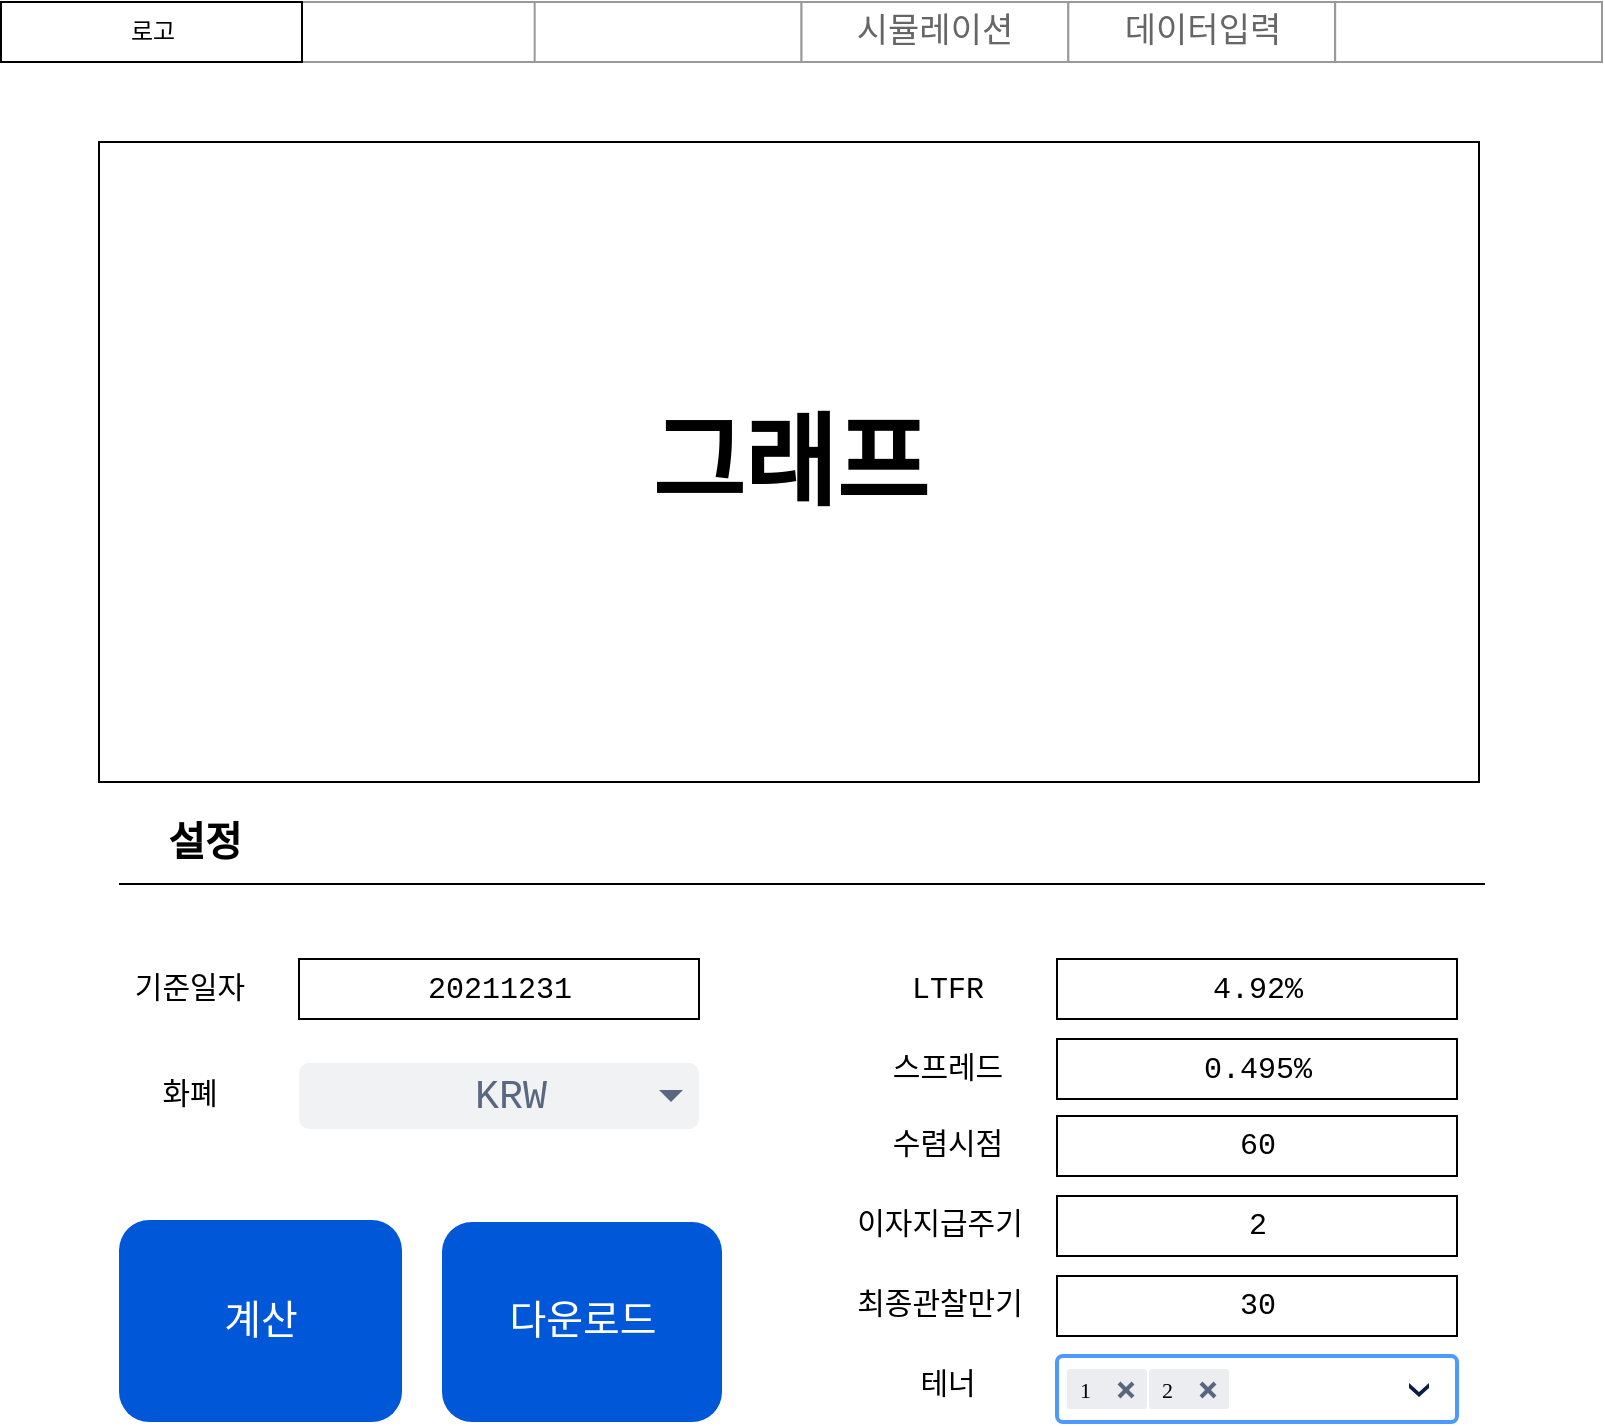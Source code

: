 <mxfile version="16.5.2" type="github" pages="2">
  <diagram id="rJgiZef4j1xF5qz12_F-" name="Page-1">
    <mxGraphModel dx="1955" dy="934" grid="1" gridSize="10" guides="1" tooltips="1" connect="1" arrows="1" fold="1" page="1" pageScale="1" pageWidth="827" pageHeight="1169" math="0" shadow="0">
      <root>
        <mxCell id="0" />
        <mxCell id="1" parent="0" />
        <mxCell id="U3Zl1ZmblYE1_TfbCVX8-1" value="그래프" style="rounded=0;whiteSpace=wrap;html=1;fontSize=50;fontStyle=1;fontFamily=Noto Sans KR;fontSource=https%3A%2F%2Ffonts.googleapis.com%2Fcss%3Ffamily%3DNoto%2BSans%2BKR;" parent="1" vertex="1">
          <mxGeometry x="58.5" y="80" width="690" height="320" as="geometry" />
        </mxCell>
        <mxCell id="U3Zl1ZmblYE1_TfbCVX8-7" value="" style="group" parent="1" vertex="1" connectable="0">
          <mxGeometry x="58.5" y="488.5" width="300" height="30" as="geometry" />
        </mxCell>
        <mxCell id="U3Zl1ZmblYE1_TfbCVX8-5" value="20211231" style="rounded=0;whiteSpace=wrap;html=1;fontFamily=Courier New;fontSize=15;" parent="U3Zl1ZmblYE1_TfbCVX8-7" vertex="1">
          <mxGeometry x="100" width="200" height="30" as="geometry" />
        </mxCell>
        <mxCell id="U3Zl1ZmblYE1_TfbCVX8-6" value="기준일자" style="text;html=1;strokeColor=none;fillColor=none;align=center;verticalAlign=middle;whiteSpace=wrap;rounded=0;fontFamily=Courier New;fontSize=15;" parent="U3Zl1ZmblYE1_TfbCVX8-7" vertex="1">
          <mxGeometry width="90" height="30" as="geometry" />
        </mxCell>
        <mxCell id="U3Zl1ZmblYE1_TfbCVX8-11" value="" style="group" parent="1" vertex="1" connectable="0">
          <mxGeometry x="437.5" y="488.5" width="300" height="30" as="geometry" />
        </mxCell>
        <mxCell id="U3Zl1ZmblYE1_TfbCVX8-12" value="4.92%" style="rounded=0;whiteSpace=wrap;html=1;fontFamily=Courier New;fontSize=15;" parent="U3Zl1ZmblYE1_TfbCVX8-11" vertex="1">
          <mxGeometry x="100" width="200" height="30" as="geometry" />
        </mxCell>
        <mxCell id="U3Zl1ZmblYE1_TfbCVX8-13" value="LTFR" style="text;html=1;strokeColor=none;fillColor=none;align=center;verticalAlign=middle;whiteSpace=wrap;rounded=0;fontFamily=Courier New;fontSize=15;" parent="U3Zl1ZmblYE1_TfbCVX8-11" vertex="1">
          <mxGeometry width="90" height="30" as="geometry" />
        </mxCell>
        <mxCell id="U3Zl1ZmblYE1_TfbCVX8-30" value="화폐" style="text;html=1;strokeColor=none;fillColor=none;align=center;verticalAlign=middle;whiteSpace=wrap;rounded=0;fontFamily=Courier New;fontSize=15;" parent="1" vertex="1">
          <mxGeometry x="58.5" y="542" width="90" height="30" as="geometry" />
        </mxCell>
        <mxCell id="U3Zl1ZmblYE1_TfbCVX8-36" value="" style="group" parent="1" vertex="1" connectable="0">
          <mxGeometry x="437.5" y="528.5" width="300" height="30" as="geometry" />
        </mxCell>
        <mxCell id="U3Zl1ZmblYE1_TfbCVX8-37" value="0.495%" style="rounded=0;whiteSpace=wrap;html=1;fontFamily=Courier New;fontSize=15;" parent="U3Zl1ZmblYE1_TfbCVX8-36" vertex="1">
          <mxGeometry x="100" width="200" height="30" as="geometry" />
        </mxCell>
        <mxCell id="U3Zl1ZmblYE1_TfbCVX8-38" value="스프레드" style="text;html=1;strokeColor=none;fillColor=none;align=center;verticalAlign=middle;whiteSpace=wrap;rounded=0;fontFamily=Courier New;fontSize=15;" parent="U3Zl1ZmblYE1_TfbCVX8-36" vertex="1">
          <mxGeometry width="90" height="30" as="geometry" />
        </mxCell>
        <mxCell id="U3Zl1ZmblYE1_TfbCVX8-40" value="KRW" style="rounded=1;fillColor=#F1F2F4;strokeColor=none;html=1;fontColor=#596780;align=center;fontSize=20;spacingLeft=10;sketch=0;fontFamily=Courier New;labelPosition=center;verticalLabelPosition=middle;verticalAlign=middle;" parent="1" vertex="1">
          <mxGeometry x="158.5" y="540.5" width="200" height="33" as="geometry" />
        </mxCell>
        <mxCell id="U3Zl1ZmblYE1_TfbCVX8-41" value="" style="shape=triangle;direction=south;fillColor=#596780;strokeColor=none;html=1;sketch=0;fontFamily=Courier New;fontSize=15;" parent="U3Zl1ZmblYE1_TfbCVX8-40" vertex="1">
          <mxGeometry x="1" y="0.5" width="12" height="6" relative="1" as="geometry">
            <mxPoint x="-20" y="-3" as="offset" />
          </mxGeometry>
        </mxCell>
        <mxCell id="U3Zl1ZmblYE1_TfbCVX8-42" value="다운로드" style="rounded=1;fillColor=#0057D8;strokeColor=none;html=1;fontColor=#ffffff;align=center;verticalAlign=middle;fontStyle=0;fontSize=20;sketch=0;fontFamily=Courier New;" parent="1" vertex="1">
          <mxGeometry x="230" y="620" width="140" height="100" as="geometry" />
        </mxCell>
        <mxCell id="U3Zl1ZmblYE1_TfbCVX8-43" value="계산" style="rounded=1;fillColor=#0057D8;strokeColor=none;html=1;fontColor=#ffffff;align=center;verticalAlign=middle;fontStyle=0;fontSize=20;sketch=0;fontFamily=Courier New;" parent="1" vertex="1">
          <mxGeometry x="68.5" y="619" width="141.5" height="101" as="geometry" />
        </mxCell>
        <mxCell id="U3Zl1ZmblYE1_TfbCVX8-44" value="설정" style="text;html=1;strokeColor=none;fillColor=none;align=center;verticalAlign=middle;whiteSpace=wrap;rounded=0;fontFamily=Noto Sans KR;fontSize=20;fontStyle=1;fontSource=https%3A%2F%2Ffonts.googleapis.com%2Fcss%3Ffamily%3DNoto%2BSans%2BKR;" parent="1" vertex="1">
          <mxGeometry x="68.5" y="409" width="85" height="40" as="geometry" />
        </mxCell>
        <mxCell id="U3Zl1ZmblYE1_TfbCVX8-46" value="" style="rounded=1;arcSize=9;fillColor=#ffffff;strokeColor=#4C9AFF;html=1;strokeWidth=2;spacingLeft=30;fontColor=#000000;align=left;fontFamily=Noto Sans KR;fontSource=https%3A%2F%2Ffonts.googleapis.com%2Fcss%3Ffamily%3DNoto%2BSans%2BKR;fontSize=20;" parent="1" vertex="1">
          <mxGeometry x="537.5" y="687" width="200" height="33" as="geometry" />
        </mxCell>
        <mxCell id="U3Zl1ZmblYE1_TfbCVX8-47" value="" style="shape=step;whiteSpace=wrap;html=1;rounded=0;strokeColor=none;strokeWidth=2;fillColor=#0A1E43;gradientColor=none;fontFamily=Verdana;fontSize=14;fontColor=#000000;align=left;direction=south;size=0.65;fontSource=https%3A%2F%2Ffonts.googleapis.com%2Fcss%3Ffamily%3DNoto%2BSans%2BKR;" parent="U3Zl1ZmblYE1_TfbCVX8-46" vertex="1">
          <mxGeometry x="1" y="0.5" width="10" height="7" relative="1" as="geometry">
            <mxPoint x="-24" y="-3" as="offset" />
          </mxGeometry>
        </mxCell>
        <mxCell id="U3Zl1ZmblYE1_TfbCVX8-48" value="1" style="rounded=1;arcSize=9;fillColor=#ECEDF1;strokeColor=none;html=1;strokeWidth=2;spacingLeft=4;fontColor=#000000;align=left;fontSize=11;fontFamily=Noto Sans KR;fontSource=https%3A%2F%2Ffonts.googleapis.com%2Fcss%3Ffamily%3DNoto%2BSans%2BKR;" parent="U3Zl1ZmblYE1_TfbCVX8-46" vertex="1">
          <mxGeometry y="0.5" width="40" height="20" relative="1" as="geometry">
            <mxPoint x="5" y="-10" as="offset" />
          </mxGeometry>
        </mxCell>
        <mxCell id="U3Zl1ZmblYE1_TfbCVX8-49" value="" style="html=1;shadow=0;dashed=0;shape=mxgraph.atlassian.x;strokeColor=#58667F;strokeWidth=2;fontFamily=Noto Sans KR;fontSource=https%3A%2F%2Ffonts.googleapis.com%2Fcss%3Ffamily%3DNoto%2BSans%2BKR;fontSize=20;" parent="U3Zl1ZmblYE1_TfbCVX8-48" vertex="1">
          <mxGeometry x="1" y="0.5" width="7" height="7" relative="1" as="geometry">
            <mxPoint x="-14" y="-3" as="offset" />
          </mxGeometry>
        </mxCell>
        <mxCell id="U3Zl1ZmblYE1_TfbCVX8-62" value="2" style="rounded=1;arcSize=9;fillColor=#ECEDF1;strokeColor=none;html=1;strokeWidth=2;spacingLeft=4;fontColor=#000000;align=left;fontSize=11;fontFamily=Noto Sans KR;fontSource=https%3A%2F%2Ffonts.googleapis.com%2Fcss%3Ffamily%3DNoto%2BSans%2BKR;" parent="U3Zl1ZmblYE1_TfbCVX8-46" vertex="1">
          <mxGeometry y="0.5" width="40" height="20" relative="1" as="geometry">
            <mxPoint x="46" y="-10" as="offset" />
          </mxGeometry>
        </mxCell>
        <mxCell id="U3Zl1ZmblYE1_TfbCVX8-63" value="" style="html=1;shadow=0;dashed=0;shape=mxgraph.atlassian.x;strokeColor=#58667F;strokeWidth=2;fontFamily=Noto Sans KR;fontSource=https%3A%2F%2Ffonts.googleapis.com%2Fcss%3Ffamily%3DNoto%2BSans%2BKR;fontSize=20;" parent="U3Zl1ZmblYE1_TfbCVX8-62" vertex="1">
          <mxGeometry x="1" y="0.5" width="7" height="7" relative="1" as="geometry">
            <mxPoint x="-14" y="-3" as="offset" />
          </mxGeometry>
        </mxCell>
        <mxCell id="U3Zl1ZmblYE1_TfbCVX8-88" value="30" style="rounded=0;whiteSpace=wrap;html=1;fontFamily=Courier New;fontSize=15;" parent="U3Zl1ZmblYE1_TfbCVX8-46" vertex="1">
          <mxGeometry y="-40" width="200" height="30" as="geometry" />
        </mxCell>
        <mxCell id="U3Zl1ZmblYE1_TfbCVX8-89" value="최종관찰만기" style="text;html=1;strokeColor=none;fillColor=none;align=center;verticalAlign=middle;whiteSpace=wrap;rounded=0;fontFamily=Courier New;fontSize=15;" parent="U3Zl1ZmblYE1_TfbCVX8-46" vertex="1">
          <mxGeometry x="-109" y="-40" width="100" height="30" as="geometry" />
        </mxCell>
        <mxCell id="U3Zl1ZmblYE1_TfbCVX8-64" value="테너" style="text;html=1;strokeColor=none;fillColor=none;align=center;verticalAlign=middle;whiteSpace=wrap;rounded=0;fontFamily=Courier New;fontSize=15;" parent="1" vertex="1">
          <mxGeometry x="437.5" y="687" width="90" height="30" as="geometry" />
        </mxCell>
        <mxCell id="U3Zl1ZmblYE1_TfbCVX8-69" value="" style="endArrow=none;html=1;rounded=0;fontFamily=Noto Sans KR;fontSource=https%3A%2F%2Ffonts.googleapis.com%2Fcss%3Ffamily%3DNoto%2BSans%2BKR;fontSize=20;" parent="1" edge="1">
          <mxGeometry width="50" height="50" relative="1" as="geometry">
            <mxPoint x="68.5" y="451" as="sourcePoint" />
            <mxPoint x="751.5" y="451" as="targetPoint" />
          </mxGeometry>
        </mxCell>
        <mxCell id="U3Zl1ZmblYE1_TfbCVX8-82" value="" style="group" parent="1" vertex="1" connectable="0">
          <mxGeometry x="437.5" y="567" width="300" height="30" as="geometry" />
        </mxCell>
        <mxCell id="U3Zl1ZmblYE1_TfbCVX8-83" value="60" style="rounded=0;whiteSpace=wrap;html=1;fontFamily=Courier New;fontSize=15;" parent="U3Zl1ZmblYE1_TfbCVX8-82" vertex="1">
          <mxGeometry x="100" width="200" height="30" as="geometry" />
        </mxCell>
        <mxCell id="U3Zl1ZmblYE1_TfbCVX8-84" value="수렴시점" style="text;html=1;strokeColor=none;fillColor=none;align=center;verticalAlign=middle;whiteSpace=wrap;rounded=0;fontFamily=Courier New;fontSize=15;" parent="U3Zl1ZmblYE1_TfbCVX8-82" vertex="1">
          <mxGeometry width="90" height="30" as="geometry" />
        </mxCell>
        <mxCell id="U3Zl1ZmblYE1_TfbCVX8-86" value="2" style="rounded=0;whiteSpace=wrap;html=1;fontFamily=Courier New;fontSize=15;" parent="1" vertex="1">
          <mxGeometry x="537.5" y="607" width="200" height="30" as="geometry" />
        </mxCell>
        <mxCell id="U3Zl1ZmblYE1_TfbCVX8-87" value="이자지급주기" style="text;html=1;strokeColor=none;fillColor=none;align=center;verticalAlign=middle;whiteSpace=wrap;rounded=0;fontFamily=Courier New;fontSize=15;" parent="1" vertex="1">
          <mxGeometry x="428.5" y="607" width="100" height="30" as="geometry" />
        </mxCell>
        <mxCell id="ShQhOyUhaPXfKUH5L9Id-2" value="" style="strokeWidth=1;shadow=0;dashed=0;align=center;html=1;shape=mxgraph.mockup.forms.rrect;rSize=0;strokeColor=#999999;" vertex="1" parent="1">
          <mxGeometry x="9.5" y="10" width="800.5" height="30" as="geometry" />
        </mxCell>
        <mxCell id="ShQhOyUhaPXfKUH5L9Id-5" value="" style="strokeColor=inherit;fillColor=inherit;gradientColor=inherit;strokeWidth=1;shadow=0;dashed=0;align=center;html=1;shape=mxgraph.mockup.forms.rrect;rSize=0;fontSize=17;fontColor=#666666;" vertex="1" parent="ShQhOyUhaPXfKUH5L9Id-2">
          <mxGeometry x="266.833" width="133.417" height="30" as="geometry" />
        </mxCell>
        <mxCell id="ShQhOyUhaPXfKUH5L9Id-6" value="시뮬레이션" style="strokeColor=inherit;fillColor=inherit;gradientColor=inherit;strokeWidth=1;shadow=0;dashed=0;align=center;html=1;shape=mxgraph.mockup.forms.rrect;rSize=0;fontSize=17;fontColor=#666666;" vertex="1" parent="ShQhOyUhaPXfKUH5L9Id-2">
          <mxGeometry x="400.25" width="133.417" height="30" as="geometry" />
        </mxCell>
        <mxCell id="ShQhOyUhaPXfKUH5L9Id-7" value="데이터입력" style="strokeColor=inherit;fillColor=inherit;gradientColor=inherit;strokeWidth=1;shadow=0;dashed=0;align=center;html=1;shape=mxgraph.mockup.forms.rrect;rSize=0;fontSize=17;fontColor=#666666;" vertex="1" parent="ShQhOyUhaPXfKUH5L9Id-2">
          <mxGeometry x="533.667" width="133.417" height="30" as="geometry" />
        </mxCell>
        <mxCell id="ShQhOyUhaPXfKUH5L9Id-8" value="" style="strokeColor=inherit;fillColor=inherit;gradientColor=inherit;strokeWidth=1;shadow=0;dashed=0;align=center;html=1;shape=mxgraph.mockup.forms.rrect;rSize=0;fontSize=17;fontColor=#666666;" vertex="1" parent="ShQhOyUhaPXfKUH5L9Id-2">
          <mxGeometry x="667.083" width="133.417" height="30" as="geometry" />
        </mxCell>
        <mxCell id="ShQhOyUhaPXfKUH5L9Id-16" value="로고" style="rounded=0;whiteSpace=wrap;html=1;" vertex="1" parent="1">
          <mxGeometry x="9.5" y="10" width="150.5" height="30" as="geometry" />
        </mxCell>
      </root>
    </mxGraphModel>
  </diagram>
  <diagram id="jHBtU0H-Tfu-2y7nPEI_" name="Page-2">
    <mxGraphModel dx="1362" dy="828" grid="1" gridSize="10" guides="1" tooltips="1" connect="1" arrows="1" fold="1" page="1" pageScale="1" pageWidth="827" pageHeight="1169" math="0" shadow="0">
      <root>
        <mxCell id="BLjiDn2vbOYg42bQFRMa-0" />
        <mxCell id="BLjiDn2vbOYg42bQFRMa-1" parent="BLjiDn2vbOYg42bQFRMa-0" />
      </root>
    </mxGraphModel>
  </diagram>
</mxfile>
